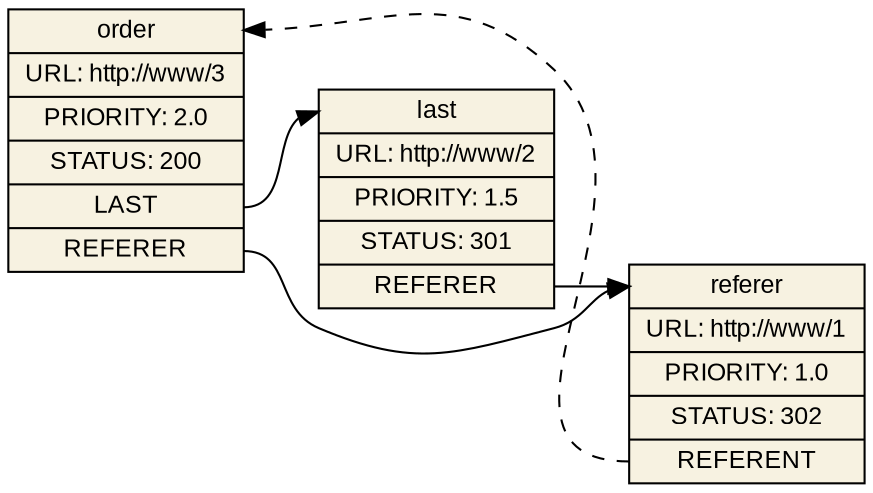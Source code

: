 digraph "iudex-gems" {
  rankdir=LR;
  bgcolor="transparent";
  node [ shape=box, style="filled", fillcolor="#f7f2e1", fontsize=12, fontname=Arial ];

  order        [ shape=record,
                 label="<t>order|URL: http://www/3|PRIORITY: 2.0|STATUS: 200|<l>LAST|<rf>REFERER" ];

  last         [ shape=record,
                 label="<t>last|URL: http://www/2|PRIORITY: 1.5|STATUS: 301|<rf>REFERER" ];

  referer      [ shape=record,
                 label="<t>referer|URL: http://www/1|PRIORITY: 1.0|STATUS: 302|<rt>REFERENT" ];

  order:rf   -> referer:t;
  referer:rt -> order:t [ style=dashed ];

  order:l    -> last:t;
  last:rf    -> referer:t;
}
